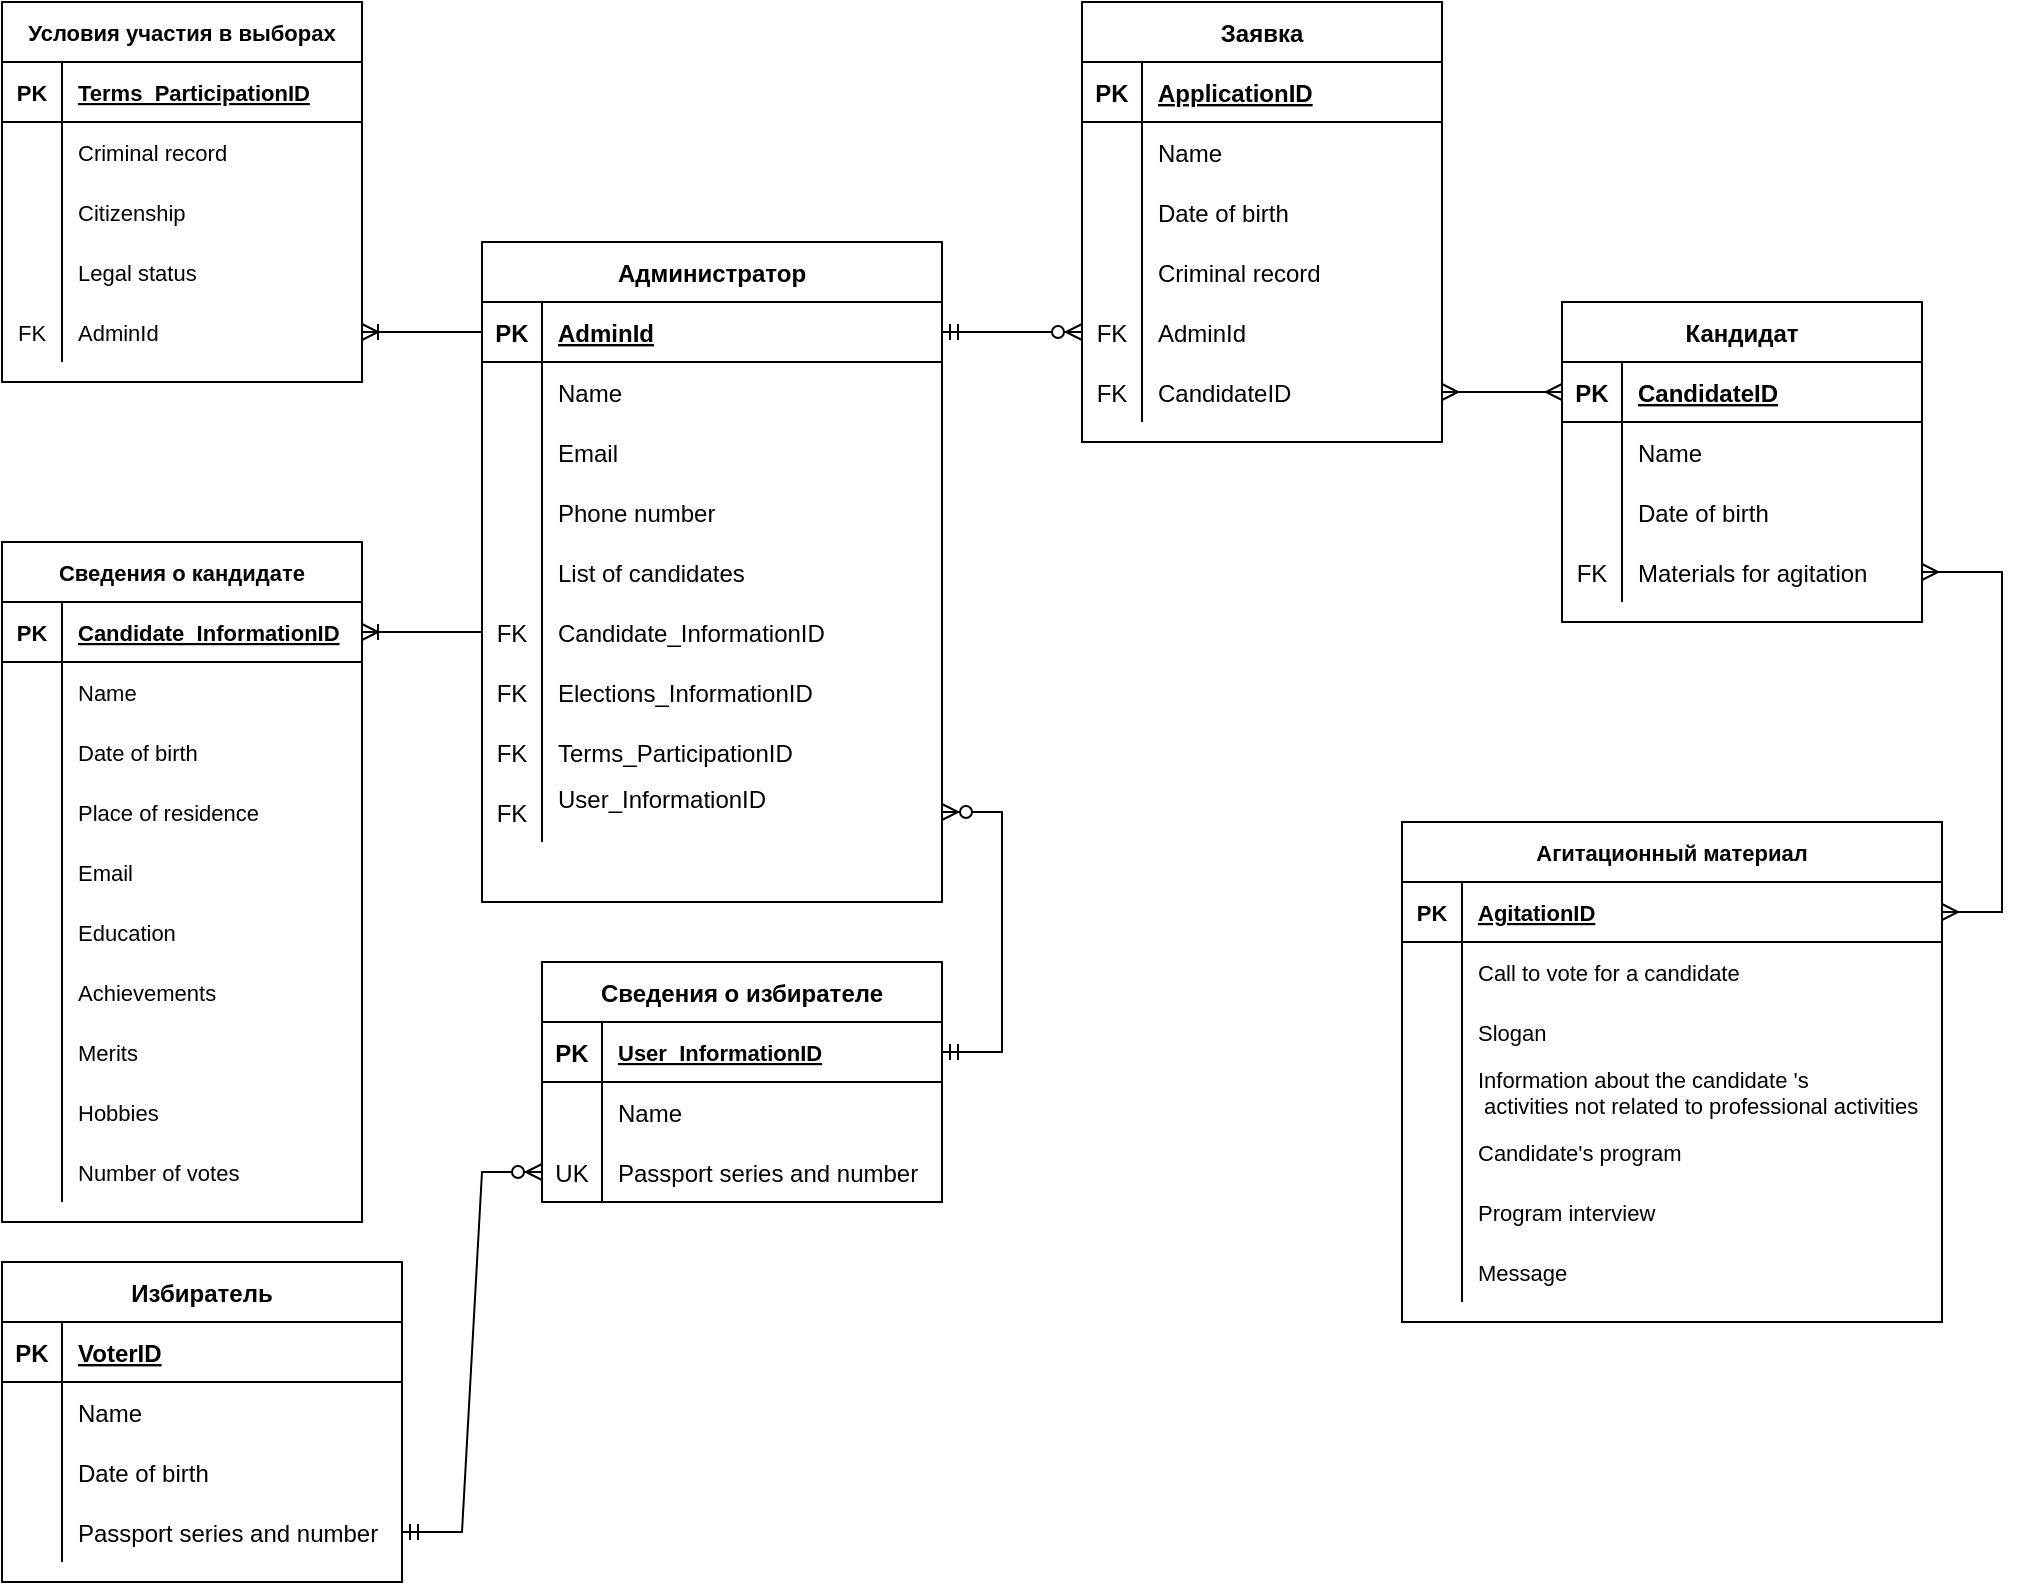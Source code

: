 <mxfile version="15.6.8" type="github">
  <diagram id="QKxLmqeAG67RpzEfXYhz" name="Page-1">
    <mxGraphModel dx="1483" dy="881" grid="1" gridSize="10" guides="1" tooltips="1" connect="1" arrows="1" fold="1" page="1" pageScale="1" pageWidth="827" pageHeight="1169" math="0" shadow="0">
      <root>
        <mxCell id="0" />
        <mxCell id="1" parent="0" />
        <mxCell id="ff4JJlkgA0-0qlCMYCa7-1" value="Сведения о избирателе" style="shape=table;startSize=30;container=1;collapsible=1;childLayout=tableLayout;fixedRows=1;rowLines=0;fontStyle=1;align=center;resizeLast=1;" parent="1" vertex="1">
          <mxGeometry x="490" y="640" width="200" height="120" as="geometry">
            <mxRectangle x="40" y="40" width="190" height="30" as="alternateBounds" />
          </mxGeometry>
        </mxCell>
        <mxCell id="ff4JJlkgA0-0qlCMYCa7-2" value="" style="shape=partialRectangle;collapsible=0;dropTarget=0;pointerEvents=0;fillColor=none;top=0;left=0;bottom=1;right=0;points=[[0,0.5],[1,0.5]];portConstraint=eastwest;" parent="ff4JJlkgA0-0qlCMYCa7-1" vertex="1">
          <mxGeometry y="30" width="200" height="30" as="geometry" />
        </mxCell>
        <mxCell id="ff4JJlkgA0-0qlCMYCa7-3" value="PK" style="shape=partialRectangle;connectable=0;fillColor=none;top=0;left=0;bottom=0;right=0;fontStyle=1;overflow=hidden;" parent="ff4JJlkgA0-0qlCMYCa7-2" vertex="1">
          <mxGeometry width="30" height="30" as="geometry">
            <mxRectangle width="30" height="30" as="alternateBounds" />
          </mxGeometry>
        </mxCell>
        <mxCell id="ff4JJlkgA0-0qlCMYCa7-4" value="User_InformationID" style="shape=partialRectangle;connectable=0;fillColor=none;top=0;left=0;bottom=0;right=0;align=left;spacingLeft=6;fontStyle=5;overflow=hidden;fontSize=11;" parent="ff4JJlkgA0-0qlCMYCa7-2" vertex="1">
          <mxGeometry x="30" width="170" height="30" as="geometry">
            <mxRectangle width="170" height="30" as="alternateBounds" />
          </mxGeometry>
        </mxCell>
        <mxCell id="ff4JJlkgA0-0qlCMYCa7-5" value="" style="shape=partialRectangle;collapsible=0;dropTarget=0;pointerEvents=0;fillColor=none;top=0;left=0;bottom=0;right=0;points=[[0,0.5],[1,0.5]];portConstraint=eastwest;" parent="ff4JJlkgA0-0qlCMYCa7-1" vertex="1">
          <mxGeometry y="60" width="200" height="30" as="geometry" />
        </mxCell>
        <mxCell id="ff4JJlkgA0-0qlCMYCa7-6" value="" style="shape=partialRectangle;connectable=0;fillColor=none;top=0;left=0;bottom=0;right=0;editable=1;overflow=hidden;" parent="ff4JJlkgA0-0qlCMYCa7-5" vertex="1">
          <mxGeometry width="30" height="30" as="geometry">
            <mxRectangle width="30" height="30" as="alternateBounds" />
          </mxGeometry>
        </mxCell>
        <mxCell id="ff4JJlkgA0-0qlCMYCa7-7" value="Name" style="shape=partialRectangle;connectable=0;fillColor=none;top=0;left=0;bottom=0;right=0;align=left;spacingLeft=6;overflow=hidden;" parent="ff4JJlkgA0-0qlCMYCa7-5" vertex="1">
          <mxGeometry x="30" width="170" height="30" as="geometry">
            <mxRectangle width="170" height="30" as="alternateBounds" />
          </mxGeometry>
        </mxCell>
        <mxCell id="ff4JJlkgA0-0qlCMYCa7-8" value="" style="shape=partialRectangle;collapsible=0;dropTarget=0;pointerEvents=0;fillColor=none;top=0;left=0;bottom=0;right=0;points=[[0,0.5],[1,0.5]];portConstraint=eastwest;" parent="ff4JJlkgA0-0qlCMYCa7-1" vertex="1">
          <mxGeometry y="90" width="200" height="30" as="geometry" />
        </mxCell>
        <mxCell id="ff4JJlkgA0-0qlCMYCa7-9" value="UK" style="shape=partialRectangle;connectable=0;fillColor=none;top=0;left=0;bottom=0;right=0;editable=1;overflow=hidden;" parent="ff4JJlkgA0-0qlCMYCa7-8" vertex="1">
          <mxGeometry width="30" height="30" as="geometry">
            <mxRectangle width="30" height="30" as="alternateBounds" />
          </mxGeometry>
        </mxCell>
        <mxCell id="ff4JJlkgA0-0qlCMYCa7-10" value="Passport series and number" style="shape=partialRectangle;connectable=0;fillColor=none;top=0;left=0;bottom=0;right=0;align=left;spacingLeft=6;overflow=hidden;" parent="ff4JJlkgA0-0qlCMYCa7-8" vertex="1">
          <mxGeometry x="30" width="170" height="30" as="geometry">
            <mxRectangle width="170" height="30" as="alternateBounds" />
          </mxGeometry>
        </mxCell>
        <mxCell id="ff4JJlkgA0-0qlCMYCa7-11" value="Сведения о кандидате" style="shape=table;startSize=30;container=1;collapsible=1;childLayout=tableLayout;fixedRows=1;rowLines=0;fontStyle=1;align=center;resizeLast=1;shadow=0;sketch=0;fontSize=11;strokeWidth=1;" parent="1" vertex="1">
          <mxGeometry x="220" y="430" width="180" height="340" as="geometry">
            <mxRectangle x="320" y="230" width="160" height="30" as="alternateBounds" />
          </mxGeometry>
        </mxCell>
        <mxCell id="ff4JJlkgA0-0qlCMYCa7-12" value="" style="shape=partialRectangle;collapsible=0;dropTarget=0;pointerEvents=0;fillColor=none;top=0;left=0;bottom=1;right=0;points=[[0,0.5],[1,0.5]];portConstraint=eastwest;shadow=0;sketch=0;fontSize=11;strokeWidth=1;" parent="ff4JJlkgA0-0qlCMYCa7-11" vertex="1">
          <mxGeometry y="30" width="180" height="30" as="geometry" />
        </mxCell>
        <mxCell id="ff4JJlkgA0-0qlCMYCa7-13" value="PK" style="shape=partialRectangle;connectable=0;fillColor=none;top=0;left=0;bottom=0;right=0;fontStyle=1;overflow=hidden;shadow=0;sketch=0;fontSize=11;strokeWidth=1;" parent="ff4JJlkgA0-0qlCMYCa7-12" vertex="1">
          <mxGeometry width="30" height="30" as="geometry">
            <mxRectangle width="30" height="30" as="alternateBounds" />
          </mxGeometry>
        </mxCell>
        <mxCell id="ff4JJlkgA0-0qlCMYCa7-14" value="Candidate_InformationID" style="shape=partialRectangle;connectable=0;fillColor=none;top=0;left=0;bottom=0;right=0;align=left;spacingLeft=6;fontStyle=5;overflow=hidden;shadow=0;sketch=0;fontSize=11;strokeWidth=1;" parent="ff4JJlkgA0-0qlCMYCa7-12" vertex="1">
          <mxGeometry x="30" width="150" height="30" as="geometry">
            <mxRectangle width="150" height="30" as="alternateBounds" />
          </mxGeometry>
        </mxCell>
        <mxCell id="ff4JJlkgA0-0qlCMYCa7-15" value="" style="shape=partialRectangle;collapsible=0;dropTarget=0;pointerEvents=0;fillColor=none;top=0;left=0;bottom=0;right=0;points=[[0,0.5],[1,0.5]];portConstraint=eastwest;shadow=0;sketch=0;fontSize=11;strokeWidth=1;" parent="ff4JJlkgA0-0qlCMYCa7-11" vertex="1">
          <mxGeometry y="60" width="180" height="30" as="geometry" />
        </mxCell>
        <mxCell id="ff4JJlkgA0-0qlCMYCa7-16" value="" style="shape=partialRectangle;connectable=0;fillColor=none;top=0;left=0;bottom=0;right=0;editable=1;overflow=hidden;shadow=0;sketch=0;fontSize=11;strokeWidth=1;" parent="ff4JJlkgA0-0qlCMYCa7-15" vertex="1">
          <mxGeometry width="30" height="30" as="geometry">
            <mxRectangle width="30" height="30" as="alternateBounds" />
          </mxGeometry>
        </mxCell>
        <mxCell id="ff4JJlkgA0-0qlCMYCa7-17" value="Name" style="shape=partialRectangle;connectable=0;fillColor=none;top=0;left=0;bottom=0;right=0;align=left;spacingLeft=6;overflow=hidden;shadow=0;sketch=0;fontSize=11;strokeWidth=1;" parent="ff4JJlkgA0-0qlCMYCa7-15" vertex="1">
          <mxGeometry x="30" width="150" height="30" as="geometry">
            <mxRectangle width="150" height="30" as="alternateBounds" />
          </mxGeometry>
        </mxCell>
        <mxCell id="ff4JJlkgA0-0qlCMYCa7-18" value="" style="shape=partialRectangle;collapsible=0;dropTarget=0;pointerEvents=0;fillColor=none;top=0;left=0;bottom=0;right=0;points=[[0,0.5],[1,0.5]];portConstraint=eastwest;shadow=0;sketch=0;fontSize=11;strokeWidth=1;" parent="ff4JJlkgA0-0qlCMYCa7-11" vertex="1">
          <mxGeometry y="90" width="180" height="30" as="geometry" />
        </mxCell>
        <mxCell id="ff4JJlkgA0-0qlCMYCa7-19" value="" style="shape=partialRectangle;connectable=0;fillColor=none;top=0;left=0;bottom=0;right=0;editable=1;overflow=hidden;shadow=0;sketch=0;fontSize=11;strokeWidth=1;" parent="ff4JJlkgA0-0qlCMYCa7-18" vertex="1">
          <mxGeometry width="30" height="30" as="geometry">
            <mxRectangle width="30" height="30" as="alternateBounds" />
          </mxGeometry>
        </mxCell>
        <mxCell id="ff4JJlkgA0-0qlCMYCa7-20" value="Date of birth" style="shape=partialRectangle;connectable=0;fillColor=none;top=0;left=0;bottom=0;right=0;align=left;spacingLeft=6;overflow=hidden;shadow=0;sketch=0;fontSize=11;strokeWidth=1;" parent="ff4JJlkgA0-0qlCMYCa7-18" vertex="1">
          <mxGeometry x="30" width="150" height="30" as="geometry">
            <mxRectangle width="150" height="30" as="alternateBounds" />
          </mxGeometry>
        </mxCell>
        <mxCell id="ff4JJlkgA0-0qlCMYCa7-21" value="" style="shape=partialRectangle;collapsible=0;dropTarget=0;pointerEvents=0;fillColor=none;top=0;left=0;bottom=0;right=0;points=[[0,0.5],[1,0.5]];portConstraint=eastwest;shadow=0;sketch=0;fontSize=11;strokeWidth=1;" parent="ff4JJlkgA0-0qlCMYCa7-11" vertex="1">
          <mxGeometry y="120" width="180" height="30" as="geometry" />
        </mxCell>
        <mxCell id="ff4JJlkgA0-0qlCMYCa7-22" value="" style="shape=partialRectangle;connectable=0;fillColor=none;top=0;left=0;bottom=0;right=0;editable=1;overflow=hidden;shadow=0;sketch=0;fontSize=11;strokeWidth=1;" parent="ff4JJlkgA0-0qlCMYCa7-21" vertex="1">
          <mxGeometry width="30" height="30" as="geometry">
            <mxRectangle width="30" height="30" as="alternateBounds" />
          </mxGeometry>
        </mxCell>
        <mxCell id="ff4JJlkgA0-0qlCMYCa7-23" value="Place of residence" style="shape=partialRectangle;connectable=0;fillColor=none;top=0;left=0;bottom=0;right=0;align=left;spacingLeft=6;overflow=hidden;shadow=0;sketch=0;fontSize=11;strokeWidth=1;" parent="ff4JJlkgA0-0qlCMYCa7-21" vertex="1">
          <mxGeometry x="30" width="150" height="30" as="geometry">
            <mxRectangle width="150" height="30" as="alternateBounds" />
          </mxGeometry>
        </mxCell>
        <mxCell id="ff4JJlkgA0-0qlCMYCa7-24" value="" style="shape=partialRectangle;collapsible=0;dropTarget=0;pointerEvents=0;fillColor=none;top=0;left=0;bottom=0;right=0;points=[[0,0.5],[1,0.5]];portConstraint=eastwest;shadow=0;sketch=0;fontSize=11;strokeWidth=1;" parent="ff4JJlkgA0-0qlCMYCa7-11" vertex="1">
          <mxGeometry y="150" width="180" height="30" as="geometry" />
        </mxCell>
        <mxCell id="ff4JJlkgA0-0qlCMYCa7-25" value="" style="shape=partialRectangle;connectable=0;fillColor=none;top=0;left=0;bottom=0;right=0;editable=1;overflow=hidden;shadow=0;sketch=0;fontSize=11;strokeWidth=1;" parent="ff4JJlkgA0-0qlCMYCa7-24" vertex="1">
          <mxGeometry width="30" height="30" as="geometry">
            <mxRectangle width="30" height="30" as="alternateBounds" />
          </mxGeometry>
        </mxCell>
        <mxCell id="ff4JJlkgA0-0qlCMYCa7-26" value="Email" style="shape=partialRectangle;connectable=0;fillColor=none;top=0;left=0;bottom=0;right=0;align=left;spacingLeft=6;overflow=hidden;shadow=0;sketch=0;fontSize=11;strokeWidth=1;" parent="ff4JJlkgA0-0qlCMYCa7-24" vertex="1">
          <mxGeometry x="30" width="150" height="30" as="geometry">
            <mxRectangle width="150" height="30" as="alternateBounds" />
          </mxGeometry>
        </mxCell>
        <mxCell id="ff4JJlkgA0-0qlCMYCa7-27" value="" style="shape=partialRectangle;collapsible=0;dropTarget=0;pointerEvents=0;fillColor=none;top=0;left=0;bottom=0;right=0;points=[[0,0.5],[1,0.5]];portConstraint=eastwest;shadow=0;sketch=0;fontSize=11;strokeWidth=1;" parent="ff4JJlkgA0-0qlCMYCa7-11" vertex="1">
          <mxGeometry y="180" width="180" height="30" as="geometry" />
        </mxCell>
        <mxCell id="ff4JJlkgA0-0qlCMYCa7-28" value="" style="shape=partialRectangle;connectable=0;fillColor=none;top=0;left=0;bottom=0;right=0;editable=1;overflow=hidden;shadow=0;sketch=0;fontSize=11;strokeWidth=1;" parent="ff4JJlkgA0-0qlCMYCa7-27" vertex="1">
          <mxGeometry width="30" height="30" as="geometry">
            <mxRectangle width="30" height="30" as="alternateBounds" />
          </mxGeometry>
        </mxCell>
        <mxCell id="ff4JJlkgA0-0qlCMYCa7-29" value="Education" style="shape=partialRectangle;connectable=0;fillColor=none;top=0;left=0;bottom=0;right=0;align=left;spacingLeft=6;overflow=hidden;shadow=0;sketch=0;fontSize=11;strokeWidth=1;" parent="ff4JJlkgA0-0qlCMYCa7-27" vertex="1">
          <mxGeometry x="30" width="150" height="30" as="geometry">
            <mxRectangle width="150" height="30" as="alternateBounds" />
          </mxGeometry>
        </mxCell>
        <mxCell id="ff4JJlkgA0-0qlCMYCa7-30" value="" style="shape=partialRectangle;collapsible=0;dropTarget=0;pointerEvents=0;fillColor=none;top=0;left=0;bottom=0;right=0;points=[[0,0.5],[1,0.5]];portConstraint=eastwest;shadow=0;sketch=0;fontSize=11;strokeWidth=1;" parent="ff4JJlkgA0-0qlCMYCa7-11" vertex="1">
          <mxGeometry y="210" width="180" height="30" as="geometry" />
        </mxCell>
        <mxCell id="ff4JJlkgA0-0qlCMYCa7-31" value="" style="shape=partialRectangle;connectable=0;fillColor=none;top=0;left=0;bottom=0;right=0;editable=1;overflow=hidden;shadow=0;sketch=0;fontSize=11;strokeWidth=1;" parent="ff4JJlkgA0-0qlCMYCa7-30" vertex="1">
          <mxGeometry width="30" height="30" as="geometry">
            <mxRectangle width="30" height="30" as="alternateBounds" />
          </mxGeometry>
        </mxCell>
        <mxCell id="ff4JJlkgA0-0qlCMYCa7-32" value="Achievements" style="shape=partialRectangle;connectable=0;fillColor=none;top=0;left=0;bottom=0;right=0;align=left;spacingLeft=6;overflow=hidden;shadow=0;sketch=0;fontSize=11;strokeWidth=1;" parent="ff4JJlkgA0-0qlCMYCa7-30" vertex="1">
          <mxGeometry x="30" width="150" height="30" as="geometry">
            <mxRectangle width="150" height="30" as="alternateBounds" />
          </mxGeometry>
        </mxCell>
        <mxCell id="ff4JJlkgA0-0qlCMYCa7-33" value="" style="shape=partialRectangle;collapsible=0;dropTarget=0;pointerEvents=0;fillColor=none;top=0;left=0;bottom=0;right=0;points=[[0,0.5],[1,0.5]];portConstraint=eastwest;shadow=0;sketch=0;fontSize=11;strokeWidth=1;" parent="ff4JJlkgA0-0qlCMYCa7-11" vertex="1">
          <mxGeometry y="240" width="180" height="30" as="geometry" />
        </mxCell>
        <mxCell id="ff4JJlkgA0-0qlCMYCa7-34" value="" style="shape=partialRectangle;connectable=0;fillColor=none;top=0;left=0;bottom=0;right=0;editable=1;overflow=hidden;shadow=0;sketch=0;fontSize=11;strokeWidth=1;" parent="ff4JJlkgA0-0qlCMYCa7-33" vertex="1">
          <mxGeometry width="30" height="30" as="geometry">
            <mxRectangle width="30" height="30" as="alternateBounds" />
          </mxGeometry>
        </mxCell>
        <mxCell id="ff4JJlkgA0-0qlCMYCa7-35" value="Merits" style="shape=partialRectangle;connectable=0;fillColor=none;top=0;left=0;bottom=0;right=0;align=left;spacingLeft=6;overflow=hidden;shadow=0;sketch=0;fontSize=11;strokeWidth=1;" parent="ff4JJlkgA0-0qlCMYCa7-33" vertex="1">
          <mxGeometry x="30" width="150" height="30" as="geometry">
            <mxRectangle width="150" height="30" as="alternateBounds" />
          </mxGeometry>
        </mxCell>
        <mxCell id="ff4JJlkgA0-0qlCMYCa7-36" value="" style="shape=partialRectangle;collapsible=0;dropTarget=0;pointerEvents=0;fillColor=none;top=0;left=0;bottom=0;right=0;points=[[0,0.5],[1,0.5]];portConstraint=eastwest;shadow=0;sketch=0;fontSize=11;strokeWidth=1;" parent="ff4JJlkgA0-0qlCMYCa7-11" vertex="1">
          <mxGeometry y="270" width="180" height="30" as="geometry" />
        </mxCell>
        <mxCell id="ff4JJlkgA0-0qlCMYCa7-37" value="" style="shape=partialRectangle;connectable=0;fillColor=none;top=0;left=0;bottom=0;right=0;editable=1;overflow=hidden;shadow=0;sketch=0;fontSize=11;strokeWidth=1;" parent="ff4JJlkgA0-0qlCMYCa7-36" vertex="1">
          <mxGeometry width="30" height="30" as="geometry">
            <mxRectangle width="30" height="30" as="alternateBounds" />
          </mxGeometry>
        </mxCell>
        <mxCell id="ff4JJlkgA0-0qlCMYCa7-38" value="Hobbies" style="shape=partialRectangle;connectable=0;fillColor=none;top=0;left=0;bottom=0;right=0;align=left;spacingLeft=6;overflow=hidden;shadow=0;sketch=0;fontSize=11;strokeWidth=1;" parent="ff4JJlkgA0-0qlCMYCa7-36" vertex="1">
          <mxGeometry x="30" width="150" height="30" as="geometry">
            <mxRectangle width="150" height="30" as="alternateBounds" />
          </mxGeometry>
        </mxCell>
        <mxCell id="ff4JJlkgA0-0qlCMYCa7-39" value="" style="shape=partialRectangle;collapsible=0;dropTarget=0;pointerEvents=0;fillColor=none;top=0;left=0;bottom=0;right=0;points=[[0,0.5],[1,0.5]];portConstraint=eastwest;shadow=0;sketch=0;fontSize=11;strokeWidth=1;" parent="ff4JJlkgA0-0qlCMYCa7-11" vertex="1">
          <mxGeometry y="300" width="180" height="30" as="geometry" />
        </mxCell>
        <mxCell id="ff4JJlkgA0-0qlCMYCa7-40" value="" style="shape=partialRectangle;connectable=0;fillColor=none;top=0;left=0;bottom=0;right=0;editable=1;overflow=hidden;shadow=0;sketch=0;fontSize=11;strokeWidth=1;" parent="ff4JJlkgA0-0qlCMYCa7-39" vertex="1">
          <mxGeometry width="30" height="30" as="geometry">
            <mxRectangle width="30" height="30" as="alternateBounds" />
          </mxGeometry>
        </mxCell>
        <mxCell id="ff4JJlkgA0-0qlCMYCa7-41" value="Number of votes" style="shape=partialRectangle;connectable=0;fillColor=none;top=0;left=0;bottom=0;right=0;align=left;spacingLeft=6;overflow=hidden;shadow=0;sketch=0;fontSize=11;strokeWidth=1;" parent="ff4JJlkgA0-0qlCMYCa7-39" vertex="1">
          <mxGeometry x="30" width="150" height="30" as="geometry">
            <mxRectangle width="150" height="30" as="alternateBounds" />
          </mxGeometry>
        </mxCell>
        <mxCell id="ff4JJlkgA0-0qlCMYCa7-42" value="Условия участия в выборах" style="shape=table;startSize=30;container=1;collapsible=1;childLayout=tableLayout;fixedRows=1;rowLines=0;fontStyle=1;align=center;resizeLast=1;shadow=0;sketch=0;fontSize=11;strokeWidth=1;" parent="1" vertex="1">
          <mxGeometry x="220" y="160" width="180" height="190" as="geometry">
            <mxRectangle x="360" y="80" width="190" height="30" as="alternateBounds" />
          </mxGeometry>
        </mxCell>
        <mxCell id="ff4JJlkgA0-0qlCMYCa7-43" value="" style="shape=partialRectangle;collapsible=0;dropTarget=0;pointerEvents=0;fillColor=none;top=0;left=0;bottom=1;right=0;points=[[0,0.5],[1,0.5]];portConstraint=eastwest;shadow=0;sketch=0;fontSize=11;strokeWidth=1;" parent="ff4JJlkgA0-0qlCMYCa7-42" vertex="1">
          <mxGeometry y="30" width="180" height="30" as="geometry" />
        </mxCell>
        <mxCell id="ff4JJlkgA0-0qlCMYCa7-44" value="PK" style="shape=partialRectangle;connectable=0;fillColor=none;top=0;left=0;bottom=0;right=0;fontStyle=1;overflow=hidden;shadow=0;sketch=0;fontSize=11;strokeWidth=1;" parent="ff4JJlkgA0-0qlCMYCa7-43" vertex="1">
          <mxGeometry width="30" height="30" as="geometry">
            <mxRectangle width="30" height="30" as="alternateBounds" />
          </mxGeometry>
        </mxCell>
        <mxCell id="ff4JJlkgA0-0qlCMYCa7-45" value="Terms_ParticipationID" style="shape=partialRectangle;connectable=0;fillColor=none;top=0;left=0;bottom=0;right=0;align=left;spacingLeft=6;fontStyle=5;overflow=hidden;shadow=0;sketch=0;fontSize=11;strokeWidth=1;" parent="ff4JJlkgA0-0qlCMYCa7-43" vertex="1">
          <mxGeometry x="30" width="150" height="30" as="geometry">
            <mxRectangle width="150" height="30" as="alternateBounds" />
          </mxGeometry>
        </mxCell>
        <mxCell id="ff4JJlkgA0-0qlCMYCa7-46" value="" style="shape=partialRectangle;collapsible=0;dropTarget=0;pointerEvents=0;fillColor=none;top=0;left=0;bottom=0;right=0;points=[[0,0.5],[1,0.5]];portConstraint=eastwest;shadow=0;sketch=0;fontSize=11;strokeWidth=1;" parent="ff4JJlkgA0-0qlCMYCa7-42" vertex="1">
          <mxGeometry y="60" width="180" height="30" as="geometry" />
        </mxCell>
        <mxCell id="ff4JJlkgA0-0qlCMYCa7-47" value="" style="shape=partialRectangle;connectable=0;fillColor=none;top=0;left=0;bottom=0;right=0;editable=1;overflow=hidden;shadow=0;sketch=0;fontSize=11;strokeWidth=1;" parent="ff4JJlkgA0-0qlCMYCa7-46" vertex="1">
          <mxGeometry width="30" height="30" as="geometry">
            <mxRectangle width="30" height="30" as="alternateBounds" />
          </mxGeometry>
        </mxCell>
        <mxCell id="ff4JJlkgA0-0qlCMYCa7-48" value="Criminal record" style="shape=partialRectangle;connectable=0;fillColor=none;top=0;left=0;bottom=0;right=0;align=left;spacingLeft=6;overflow=hidden;shadow=0;sketch=0;fontSize=11;strokeWidth=1;" parent="ff4JJlkgA0-0qlCMYCa7-46" vertex="1">
          <mxGeometry x="30" width="150" height="30" as="geometry">
            <mxRectangle width="150" height="30" as="alternateBounds" />
          </mxGeometry>
        </mxCell>
        <mxCell id="ff4JJlkgA0-0qlCMYCa7-49" value="" style="shape=partialRectangle;collapsible=0;dropTarget=0;pointerEvents=0;fillColor=none;top=0;left=0;bottom=0;right=0;points=[[0,0.5],[1,0.5]];portConstraint=eastwest;shadow=0;sketch=0;fontSize=11;strokeWidth=1;" parent="ff4JJlkgA0-0qlCMYCa7-42" vertex="1">
          <mxGeometry y="90" width="180" height="30" as="geometry" />
        </mxCell>
        <mxCell id="ff4JJlkgA0-0qlCMYCa7-50" value="" style="shape=partialRectangle;connectable=0;fillColor=none;top=0;left=0;bottom=0;right=0;editable=1;overflow=hidden;shadow=0;sketch=0;fontSize=11;strokeWidth=1;" parent="ff4JJlkgA0-0qlCMYCa7-49" vertex="1">
          <mxGeometry width="30" height="30" as="geometry">
            <mxRectangle width="30" height="30" as="alternateBounds" />
          </mxGeometry>
        </mxCell>
        <mxCell id="ff4JJlkgA0-0qlCMYCa7-51" value="Citizenship" style="shape=partialRectangle;connectable=0;fillColor=none;top=0;left=0;bottom=0;right=0;align=left;spacingLeft=6;overflow=hidden;shadow=0;sketch=0;fontSize=11;strokeWidth=1;" parent="ff4JJlkgA0-0qlCMYCa7-49" vertex="1">
          <mxGeometry x="30" width="150" height="30" as="geometry">
            <mxRectangle width="150" height="30" as="alternateBounds" />
          </mxGeometry>
        </mxCell>
        <mxCell id="ff4JJlkgA0-0qlCMYCa7-52" value="" style="shape=partialRectangle;collapsible=0;dropTarget=0;pointerEvents=0;fillColor=none;top=0;left=0;bottom=0;right=0;points=[[0,0.5],[1,0.5]];portConstraint=eastwest;shadow=0;sketch=0;fontSize=11;strokeWidth=1;" parent="ff4JJlkgA0-0qlCMYCa7-42" vertex="1">
          <mxGeometry y="120" width="180" height="30" as="geometry" />
        </mxCell>
        <mxCell id="ff4JJlkgA0-0qlCMYCa7-53" value="" style="shape=partialRectangle;connectable=0;fillColor=none;top=0;left=0;bottom=0;right=0;editable=1;overflow=hidden;shadow=0;sketch=0;fontSize=11;strokeWidth=1;" parent="ff4JJlkgA0-0qlCMYCa7-52" vertex="1">
          <mxGeometry width="30" height="30" as="geometry">
            <mxRectangle width="30" height="30" as="alternateBounds" />
          </mxGeometry>
        </mxCell>
        <mxCell id="ff4JJlkgA0-0qlCMYCa7-54" value="Legal status" style="shape=partialRectangle;connectable=0;fillColor=none;top=0;left=0;bottom=0;right=0;align=left;spacingLeft=6;overflow=hidden;shadow=0;sketch=0;fontSize=11;strokeWidth=1;" parent="ff4JJlkgA0-0qlCMYCa7-52" vertex="1">
          <mxGeometry x="30" width="150" height="30" as="geometry">
            <mxRectangle width="150" height="30" as="alternateBounds" />
          </mxGeometry>
        </mxCell>
        <mxCell id="q5peEvXd3cXD_htm8zkx-1" value="" style="shape=partialRectangle;collapsible=0;dropTarget=0;pointerEvents=0;fillColor=none;top=0;left=0;bottom=0;right=0;points=[[0,0.5],[1,0.5]];portConstraint=eastwest;shadow=0;sketch=0;fontSize=11;strokeWidth=1;" parent="ff4JJlkgA0-0qlCMYCa7-42" vertex="1">
          <mxGeometry y="150" width="180" height="30" as="geometry" />
        </mxCell>
        <mxCell id="q5peEvXd3cXD_htm8zkx-2" value="FK" style="shape=partialRectangle;connectable=0;fillColor=none;top=0;left=0;bottom=0;right=0;editable=1;overflow=hidden;shadow=0;sketch=0;fontSize=11;strokeWidth=1;" parent="q5peEvXd3cXD_htm8zkx-1" vertex="1">
          <mxGeometry width="30" height="30" as="geometry">
            <mxRectangle width="30" height="30" as="alternateBounds" />
          </mxGeometry>
        </mxCell>
        <mxCell id="q5peEvXd3cXD_htm8zkx-3" value="AdminId" style="shape=partialRectangle;connectable=0;fillColor=none;top=0;left=0;bottom=0;right=0;align=left;spacingLeft=6;overflow=hidden;shadow=0;sketch=0;fontSize=11;strokeWidth=1;" parent="q5peEvXd3cXD_htm8zkx-1" vertex="1">
          <mxGeometry x="30" width="150" height="30" as="geometry">
            <mxRectangle width="150" height="30" as="alternateBounds" />
          </mxGeometry>
        </mxCell>
        <mxCell id="ff4JJlkgA0-0qlCMYCa7-68" value="Агитационный материал" style="shape=table;startSize=30;container=1;collapsible=1;childLayout=tableLayout;fixedRows=1;rowLines=0;fontStyle=1;align=center;resizeLast=1;shadow=0;sketch=0;fontSize=11;strokeWidth=1;" parent="1" vertex="1">
          <mxGeometry x="920" y="570" width="270" height="250" as="geometry">
            <mxRectangle x="20" y="490" width="170" height="30" as="alternateBounds" />
          </mxGeometry>
        </mxCell>
        <mxCell id="ff4JJlkgA0-0qlCMYCa7-69" value="" style="shape=partialRectangle;collapsible=0;dropTarget=0;pointerEvents=0;fillColor=none;top=0;left=0;bottom=1;right=0;points=[[0,0.5],[1,0.5]];portConstraint=eastwest;shadow=0;sketch=0;fontSize=11;strokeWidth=1;" parent="ff4JJlkgA0-0qlCMYCa7-68" vertex="1">
          <mxGeometry y="30" width="270" height="30" as="geometry" />
        </mxCell>
        <mxCell id="ff4JJlkgA0-0qlCMYCa7-70" value="PK" style="shape=partialRectangle;connectable=0;fillColor=none;top=0;left=0;bottom=0;right=0;fontStyle=1;overflow=hidden;shadow=0;sketch=0;fontSize=11;strokeWidth=1;" parent="ff4JJlkgA0-0qlCMYCa7-69" vertex="1">
          <mxGeometry width="30" height="30" as="geometry">
            <mxRectangle width="30" height="30" as="alternateBounds" />
          </mxGeometry>
        </mxCell>
        <mxCell id="ff4JJlkgA0-0qlCMYCa7-71" value="AgitationID" style="shape=partialRectangle;connectable=0;fillColor=none;top=0;left=0;bottom=0;right=0;align=left;spacingLeft=6;fontStyle=5;overflow=hidden;shadow=0;sketch=0;fontSize=11;strokeWidth=1;" parent="ff4JJlkgA0-0qlCMYCa7-69" vertex="1">
          <mxGeometry x="30" width="240" height="30" as="geometry">
            <mxRectangle width="240" height="30" as="alternateBounds" />
          </mxGeometry>
        </mxCell>
        <mxCell id="ff4JJlkgA0-0qlCMYCa7-72" value="" style="shape=partialRectangle;collapsible=0;dropTarget=0;pointerEvents=0;fillColor=none;top=0;left=0;bottom=0;right=0;points=[[0,0.5],[1,0.5]];portConstraint=eastwest;shadow=0;sketch=0;fontSize=11;strokeWidth=1;" parent="ff4JJlkgA0-0qlCMYCa7-68" vertex="1">
          <mxGeometry y="60" width="270" height="30" as="geometry" />
        </mxCell>
        <mxCell id="ff4JJlkgA0-0qlCMYCa7-73" value="" style="shape=partialRectangle;connectable=0;fillColor=none;top=0;left=0;bottom=0;right=0;editable=1;overflow=hidden;shadow=0;sketch=0;fontSize=11;strokeWidth=1;" parent="ff4JJlkgA0-0qlCMYCa7-72" vertex="1">
          <mxGeometry width="30" height="30" as="geometry">
            <mxRectangle width="30" height="30" as="alternateBounds" />
          </mxGeometry>
        </mxCell>
        <mxCell id="ff4JJlkgA0-0qlCMYCa7-74" value="Call to vote for a candidate" style="shape=partialRectangle;connectable=0;fillColor=none;top=0;left=0;bottom=0;right=0;align=left;spacingLeft=6;overflow=hidden;shadow=0;sketch=0;fontSize=11;strokeWidth=1;" parent="ff4JJlkgA0-0qlCMYCa7-72" vertex="1">
          <mxGeometry x="30" width="240" height="30" as="geometry">
            <mxRectangle width="240" height="30" as="alternateBounds" />
          </mxGeometry>
        </mxCell>
        <mxCell id="ff4JJlkgA0-0qlCMYCa7-75" value="" style="shape=partialRectangle;collapsible=0;dropTarget=0;pointerEvents=0;fillColor=none;top=0;left=0;bottom=0;right=0;points=[[0,0.5],[1,0.5]];portConstraint=eastwest;shadow=0;sketch=0;fontSize=11;strokeWidth=1;" parent="ff4JJlkgA0-0qlCMYCa7-68" vertex="1">
          <mxGeometry y="90" width="270" height="30" as="geometry" />
        </mxCell>
        <mxCell id="ff4JJlkgA0-0qlCMYCa7-76" value="" style="shape=partialRectangle;connectable=0;fillColor=none;top=0;left=0;bottom=0;right=0;editable=1;overflow=hidden;shadow=0;sketch=0;fontSize=11;strokeWidth=1;" parent="ff4JJlkgA0-0qlCMYCa7-75" vertex="1">
          <mxGeometry width="30" height="30" as="geometry">
            <mxRectangle width="30" height="30" as="alternateBounds" />
          </mxGeometry>
        </mxCell>
        <mxCell id="ff4JJlkgA0-0qlCMYCa7-77" value="Slogan" style="shape=partialRectangle;connectable=0;fillColor=none;top=0;left=0;bottom=0;right=0;align=left;spacingLeft=6;overflow=hidden;shadow=0;sketch=0;fontSize=11;strokeWidth=1;" parent="ff4JJlkgA0-0qlCMYCa7-75" vertex="1">
          <mxGeometry x="30" width="240" height="30" as="geometry">
            <mxRectangle width="240" height="30" as="alternateBounds" />
          </mxGeometry>
        </mxCell>
        <mxCell id="ff4JJlkgA0-0qlCMYCa7-78" value="" style="shape=partialRectangle;collapsible=0;dropTarget=0;pointerEvents=0;fillColor=none;top=0;left=0;bottom=0;right=0;points=[[0,0.5],[1,0.5]];portConstraint=eastwest;shadow=0;sketch=0;fontSize=11;strokeWidth=1;" parent="ff4JJlkgA0-0qlCMYCa7-68" vertex="1">
          <mxGeometry y="120" width="270" height="30" as="geometry" />
        </mxCell>
        <mxCell id="ff4JJlkgA0-0qlCMYCa7-79" value="" style="shape=partialRectangle;connectable=0;fillColor=none;top=0;left=0;bottom=0;right=0;editable=1;overflow=hidden;shadow=0;sketch=0;fontSize=11;strokeWidth=1;" parent="ff4JJlkgA0-0qlCMYCa7-78" vertex="1">
          <mxGeometry width="30" height="30" as="geometry">
            <mxRectangle width="30" height="30" as="alternateBounds" />
          </mxGeometry>
        </mxCell>
        <mxCell id="ff4JJlkgA0-0qlCMYCa7-80" value="Information about the candidate &#39;s&#xa; activities not related to professional activities" style="shape=partialRectangle;connectable=0;fillColor=none;top=0;left=0;bottom=0;right=0;align=left;spacingLeft=6;overflow=hidden;shadow=0;sketch=0;fontSize=11;strokeWidth=1;" parent="ff4JJlkgA0-0qlCMYCa7-78" vertex="1">
          <mxGeometry x="30" width="240" height="30" as="geometry">
            <mxRectangle width="240" height="30" as="alternateBounds" />
          </mxGeometry>
        </mxCell>
        <mxCell id="ff4JJlkgA0-0qlCMYCa7-81" value="" style="shape=partialRectangle;collapsible=0;dropTarget=0;pointerEvents=0;fillColor=none;top=0;left=0;bottom=0;right=0;points=[[0,0.5],[1,0.5]];portConstraint=eastwest;shadow=0;sketch=0;fontSize=11;strokeWidth=1;" parent="ff4JJlkgA0-0qlCMYCa7-68" vertex="1">
          <mxGeometry y="150" width="270" height="30" as="geometry" />
        </mxCell>
        <mxCell id="ff4JJlkgA0-0qlCMYCa7-82" value="" style="shape=partialRectangle;connectable=0;fillColor=none;top=0;left=0;bottom=0;right=0;editable=1;overflow=hidden;shadow=0;sketch=0;fontSize=11;strokeWidth=1;" parent="ff4JJlkgA0-0qlCMYCa7-81" vertex="1">
          <mxGeometry width="30" height="30" as="geometry">
            <mxRectangle width="30" height="30" as="alternateBounds" />
          </mxGeometry>
        </mxCell>
        <mxCell id="ff4JJlkgA0-0qlCMYCa7-83" value="Candidate&#39;s program" style="shape=partialRectangle;connectable=0;fillColor=none;top=0;left=0;bottom=0;right=0;align=left;spacingLeft=6;overflow=hidden;shadow=0;sketch=0;fontSize=11;strokeWidth=1;" parent="ff4JJlkgA0-0qlCMYCa7-81" vertex="1">
          <mxGeometry x="30" width="240" height="30" as="geometry">
            <mxRectangle width="240" height="30" as="alternateBounds" />
          </mxGeometry>
        </mxCell>
        <mxCell id="ff4JJlkgA0-0qlCMYCa7-84" value="" style="shape=partialRectangle;collapsible=0;dropTarget=0;pointerEvents=0;fillColor=none;top=0;left=0;bottom=0;right=0;points=[[0,0.5],[1,0.5]];portConstraint=eastwest;shadow=0;sketch=0;fontSize=11;strokeWidth=1;" parent="ff4JJlkgA0-0qlCMYCa7-68" vertex="1">
          <mxGeometry y="180" width="270" height="30" as="geometry" />
        </mxCell>
        <mxCell id="ff4JJlkgA0-0qlCMYCa7-85" value="" style="shape=partialRectangle;connectable=0;fillColor=none;top=0;left=0;bottom=0;right=0;editable=1;overflow=hidden;shadow=0;sketch=0;fontSize=11;strokeWidth=1;" parent="ff4JJlkgA0-0qlCMYCa7-84" vertex="1">
          <mxGeometry width="30" height="30" as="geometry">
            <mxRectangle width="30" height="30" as="alternateBounds" />
          </mxGeometry>
        </mxCell>
        <mxCell id="ff4JJlkgA0-0qlCMYCa7-86" value="Program interview" style="shape=partialRectangle;connectable=0;fillColor=none;top=0;left=0;bottom=0;right=0;align=left;spacingLeft=6;overflow=hidden;shadow=0;sketch=0;fontSize=11;strokeWidth=1;" parent="ff4JJlkgA0-0qlCMYCa7-84" vertex="1">
          <mxGeometry x="30" width="240" height="30" as="geometry">
            <mxRectangle width="240" height="30" as="alternateBounds" />
          </mxGeometry>
        </mxCell>
        <mxCell id="ff4JJlkgA0-0qlCMYCa7-87" value="" style="shape=partialRectangle;collapsible=0;dropTarget=0;pointerEvents=0;fillColor=none;top=0;left=0;bottom=0;right=0;points=[[0,0.5],[1,0.5]];portConstraint=eastwest;shadow=0;sketch=0;fontSize=11;strokeWidth=1;" parent="ff4JJlkgA0-0qlCMYCa7-68" vertex="1">
          <mxGeometry y="210" width="270" height="30" as="geometry" />
        </mxCell>
        <mxCell id="ff4JJlkgA0-0qlCMYCa7-88" value="" style="shape=partialRectangle;connectable=0;fillColor=none;top=0;left=0;bottom=0;right=0;editable=1;overflow=hidden;shadow=0;sketch=0;fontSize=11;strokeWidth=1;" parent="ff4JJlkgA0-0qlCMYCa7-87" vertex="1">
          <mxGeometry width="30" height="30" as="geometry">
            <mxRectangle width="30" height="30" as="alternateBounds" />
          </mxGeometry>
        </mxCell>
        <mxCell id="ff4JJlkgA0-0qlCMYCa7-89" value="Message" style="shape=partialRectangle;connectable=0;fillColor=none;top=0;left=0;bottom=0;right=0;align=left;spacingLeft=6;overflow=hidden;shadow=0;sketch=0;fontSize=11;strokeWidth=1;" parent="ff4JJlkgA0-0qlCMYCa7-87" vertex="1">
          <mxGeometry x="30" width="240" height="30" as="geometry">
            <mxRectangle width="240" height="30" as="alternateBounds" />
          </mxGeometry>
        </mxCell>
        <mxCell id="ff4JJlkgA0-0qlCMYCa7-90" value="Кандидат" style="shape=table;startSize=30;container=1;collapsible=1;childLayout=tableLayout;fixedRows=1;rowLines=0;fontStyle=1;align=center;resizeLast=1;" parent="1" vertex="1">
          <mxGeometry x="1000" y="310" width="180" height="160" as="geometry">
            <mxRectangle x="40" y="280" width="90" height="30" as="alternateBounds" />
          </mxGeometry>
        </mxCell>
        <mxCell id="ff4JJlkgA0-0qlCMYCa7-91" value="" style="shape=partialRectangle;collapsible=0;dropTarget=0;pointerEvents=0;fillColor=none;top=0;left=0;bottom=1;right=0;points=[[0,0.5],[1,0.5]];portConstraint=eastwest;" parent="ff4JJlkgA0-0qlCMYCa7-90" vertex="1">
          <mxGeometry y="30" width="180" height="30" as="geometry" />
        </mxCell>
        <mxCell id="ff4JJlkgA0-0qlCMYCa7-92" value="PK" style="shape=partialRectangle;connectable=0;fillColor=none;top=0;left=0;bottom=0;right=0;fontStyle=1;overflow=hidden;" parent="ff4JJlkgA0-0qlCMYCa7-91" vertex="1">
          <mxGeometry width="30" height="30" as="geometry">
            <mxRectangle width="30" height="30" as="alternateBounds" />
          </mxGeometry>
        </mxCell>
        <mxCell id="ff4JJlkgA0-0qlCMYCa7-93" value="CandidateID" style="shape=partialRectangle;connectable=0;fillColor=none;top=0;left=0;bottom=0;right=0;align=left;spacingLeft=6;fontStyle=5;overflow=hidden;" parent="ff4JJlkgA0-0qlCMYCa7-91" vertex="1">
          <mxGeometry x="30" width="150" height="30" as="geometry">
            <mxRectangle width="150" height="30" as="alternateBounds" />
          </mxGeometry>
        </mxCell>
        <mxCell id="ff4JJlkgA0-0qlCMYCa7-94" value="" style="shape=partialRectangle;collapsible=0;dropTarget=0;pointerEvents=0;fillColor=none;top=0;left=0;bottom=0;right=0;points=[[0,0.5],[1,0.5]];portConstraint=eastwest;" parent="ff4JJlkgA0-0qlCMYCa7-90" vertex="1">
          <mxGeometry y="60" width="180" height="30" as="geometry" />
        </mxCell>
        <mxCell id="ff4JJlkgA0-0qlCMYCa7-95" value="" style="shape=partialRectangle;connectable=0;fillColor=none;top=0;left=0;bottom=0;right=0;editable=1;overflow=hidden;" parent="ff4JJlkgA0-0qlCMYCa7-94" vertex="1">
          <mxGeometry width="30" height="30" as="geometry">
            <mxRectangle width="30" height="30" as="alternateBounds" />
          </mxGeometry>
        </mxCell>
        <mxCell id="ff4JJlkgA0-0qlCMYCa7-96" value="Name" style="shape=partialRectangle;connectable=0;fillColor=none;top=0;left=0;bottom=0;right=0;align=left;spacingLeft=6;overflow=hidden;" parent="ff4JJlkgA0-0qlCMYCa7-94" vertex="1">
          <mxGeometry x="30" width="150" height="30" as="geometry">
            <mxRectangle width="150" height="30" as="alternateBounds" />
          </mxGeometry>
        </mxCell>
        <mxCell id="ff4JJlkgA0-0qlCMYCa7-97" value="" style="shape=partialRectangle;collapsible=0;dropTarget=0;pointerEvents=0;fillColor=none;top=0;left=0;bottom=0;right=0;points=[[0,0.5],[1,0.5]];portConstraint=eastwest;" parent="ff4JJlkgA0-0qlCMYCa7-90" vertex="1">
          <mxGeometry y="90" width="180" height="30" as="geometry" />
        </mxCell>
        <mxCell id="ff4JJlkgA0-0qlCMYCa7-98" value="" style="shape=partialRectangle;connectable=0;fillColor=none;top=0;left=0;bottom=0;right=0;editable=1;overflow=hidden;" parent="ff4JJlkgA0-0qlCMYCa7-97" vertex="1">
          <mxGeometry width="30" height="30" as="geometry">
            <mxRectangle width="30" height="30" as="alternateBounds" />
          </mxGeometry>
        </mxCell>
        <mxCell id="ff4JJlkgA0-0qlCMYCa7-99" value="Date of birth" style="shape=partialRectangle;connectable=0;fillColor=none;top=0;left=0;bottom=0;right=0;align=left;spacingLeft=6;overflow=hidden;" parent="ff4JJlkgA0-0qlCMYCa7-97" vertex="1">
          <mxGeometry x="30" width="150" height="30" as="geometry">
            <mxRectangle width="150" height="30" as="alternateBounds" />
          </mxGeometry>
        </mxCell>
        <mxCell id="ff4JJlkgA0-0qlCMYCa7-100" value="" style="shape=partialRectangle;collapsible=0;dropTarget=0;pointerEvents=0;fillColor=none;top=0;left=0;bottom=0;right=0;points=[[0,0.5],[1,0.5]];portConstraint=eastwest;" parent="ff4JJlkgA0-0qlCMYCa7-90" vertex="1">
          <mxGeometry y="120" width="180" height="30" as="geometry" />
        </mxCell>
        <mxCell id="ff4JJlkgA0-0qlCMYCa7-101" value="FK" style="shape=partialRectangle;connectable=0;fillColor=none;top=0;left=0;bottom=0;right=0;editable=1;overflow=hidden;" parent="ff4JJlkgA0-0qlCMYCa7-100" vertex="1">
          <mxGeometry width="30" height="30" as="geometry">
            <mxRectangle width="30" height="30" as="alternateBounds" />
          </mxGeometry>
        </mxCell>
        <mxCell id="ff4JJlkgA0-0qlCMYCa7-102" value="Materials for agitation" style="shape=partialRectangle;connectable=0;fillColor=none;top=0;left=0;bottom=0;right=0;align=left;spacingLeft=6;overflow=hidden;" parent="ff4JJlkgA0-0qlCMYCa7-100" vertex="1">
          <mxGeometry x="30" width="150" height="30" as="geometry">
            <mxRectangle width="150" height="30" as="alternateBounds" />
          </mxGeometry>
        </mxCell>
        <mxCell id="ff4JJlkgA0-0qlCMYCa7-103" value="Избиратель" style="shape=table;startSize=30;container=1;collapsible=1;childLayout=tableLayout;fixedRows=1;rowLines=0;fontStyle=1;align=center;resizeLast=1;" parent="1" vertex="1">
          <mxGeometry x="220" y="790" width="200" height="160" as="geometry">
            <mxRectangle x="-280" y="280" width="100" height="30" as="alternateBounds" />
          </mxGeometry>
        </mxCell>
        <mxCell id="ff4JJlkgA0-0qlCMYCa7-104" value="" style="shape=partialRectangle;collapsible=0;dropTarget=0;pointerEvents=0;fillColor=none;top=0;left=0;bottom=1;right=0;points=[[0,0.5],[1,0.5]];portConstraint=eastwest;" parent="ff4JJlkgA0-0qlCMYCa7-103" vertex="1">
          <mxGeometry y="30" width="200" height="30" as="geometry" />
        </mxCell>
        <mxCell id="ff4JJlkgA0-0qlCMYCa7-105" value="PK" style="shape=partialRectangle;connectable=0;fillColor=none;top=0;left=0;bottom=0;right=0;fontStyle=1;overflow=hidden;" parent="ff4JJlkgA0-0qlCMYCa7-104" vertex="1">
          <mxGeometry width="30" height="30" as="geometry">
            <mxRectangle width="30" height="30" as="alternateBounds" />
          </mxGeometry>
        </mxCell>
        <mxCell id="ff4JJlkgA0-0qlCMYCa7-106" value="VoterID" style="shape=partialRectangle;connectable=0;fillColor=none;top=0;left=0;bottom=0;right=0;align=left;spacingLeft=6;fontStyle=5;overflow=hidden;" parent="ff4JJlkgA0-0qlCMYCa7-104" vertex="1">
          <mxGeometry x="30" width="170" height="30" as="geometry">
            <mxRectangle width="170" height="30" as="alternateBounds" />
          </mxGeometry>
        </mxCell>
        <mxCell id="ff4JJlkgA0-0qlCMYCa7-107" value="" style="shape=partialRectangle;collapsible=0;dropTarget=0;pointerEvents=0;fillColor=none;top=0;left=0;bottom=0;right=0;points=[[0,0.5],[1,0.5]];portConstraint=eastwest;" parent="ff4JJlkgA0-0qlCMYCa7-103" vertex="1">
          <mxGeometry y="60" width="200" height="30" as="geometry" />
        </mxCell>
        <mxCell id="ff4JJlkgA0-0qlCMYCa7-108" value="" style="shape=partialRectangle;connectable=0;fillColor=none;top=0;left=0;bottom=0;right=0;editable=1;overflow=hidden;" parent="ff4JJlkgA0-0qlCMYCa7-107" vertex="1">
          <mxGeometry width="30" height="30" as="geometry">
            <mxRectangle width="30" height="30" as="alternateBounds" />
          </mxGeometry>
        </mxCell>
        <mxCell id="ff4JJlkgA0-0qlCMYCa7-109" value="Name" style="shape=partialRectangle;connectable=0;fillColor=none;top=0;left=0;bottom=0;right=0;align=left;spacingLeft=6;overflow=hidden;" parent="ff4JJlkgA0-0qlCMYCa7-107" vertex="1">
          <mxGeometry x="30" width="170" height="30" as="geometry">
            <mxRectangle width="170" height="30" as="alternateBounds" />
          </mxGeometry>
        </mxCell>
        <mxCell id="ff4JJlkgA0-0qlCMYCa7-110" value="" style="shape=partialRectangle;collapsible=0;dropTarget=0;pointerEvents=0;fillColor=none;top=0;left=0;bottom=0;right=0;points=[[0,0.5],[1,0.5]];portConstraint=eastwest;" parent="ff4JJlkgA0-0qlCMYCa7-103" vertex="1">
          <mxGeometry y="90" width="200" height="30" as="geometry" />
        </mxCell>
        <mxCell id="ff4JJlkgA0-0qlCMYCa7-111" value="" style="shape=partialRectangle;connectable=0;fillColor=none;top=0;left=0;bottom=0;right=0;editable=1;overflow=hidden;" parent="ff4JJlkgA0-0qlCMYCa7-110" vertex="1">
          <mxGeometry width="30" height="30" as="geometry">
            <mxRectangle width="30" height="30" as="alternateBounds" />
          </mxGeometry>
        </mxCell>
        <mxCell id="ff4JJlkgA0-0qlCMYCa7-112" value="Date of birth" style="shape=partialRectangle;connectable=0;fillColor=none;top=0;left=0;bottom=0;right=0;align=left;spacingLeft=6;overflow=hidden;" parent="ff4JJlkgA0-0qlCMYCa7-110" vertex="1">
          <mxGeometry x="30" width="170" height="30" as="geometry">
            <mxRectangle width="170" height="30" as="alternateBounds" />
          </mxGeometry>
        </mxCell>
        <mxCell id="ff4JJlkgA0-0qlCMYCa7-113" value="" style="shape=partialRectangle;collapsible=0;dropTarget=0;pointerEvents=0;fillColor=none;top=0;left=0;bottom=0;right=0;points=[[0,0.5],[1,0.5]];portConstraint=eastwest;" parent="ff4JJlkgA0-0qlCMYCa7-103" vertex="1">
          <mxGeometry y="120" width="200" height="30" as="geometry" />
        </mxCell>
        <mxCell id="ff4JJlkgA0-0qlCMYCa7-114" value="" style="shape=partialRectangle;connectable=0;fillColor=none;top=0;left=0;bottom=0;right=0;editable=1;overflow=hidden;" parent="ff4JJlkgA0-0qlCMYCa7-113" vertex="1">
          <mxGeometry width="30" height="30" as="geometry">
            <mxRectangle width="30" height="30" as="alternateBounds" />
          </mxGeometry>
        </mxCell>
        <mxCell id="ff4JJlkgA0-0qlCMYCa7-115" value="Passport series and number" style="shape=partialRectangle;connectable=0;fillColor=none;top=0;left=0;bottom=0;right=0;align=left;spacingLeft=6;overflow=hidden;" parent="ff4JJlkgA0-0qlCMYCa7-113" vertex="1">
          <mxGeometry x="30" width="170" height="30" as="geometry">
            <mxRectangle width="170" height="30" as="alternateBounds" />
          </mxGeometry>
        </mxCell>
        <mxCell id="ff4JJlkgA0-0qlCMYCa7-116" value="Администратор" style="shape=table;startSize=30;container=1;collapsible=1;childLayout=tableLayout;fixedRows=1;rowLines=0;fontStyle=1;align=center;resizeLast=1;" parent="1" vertex="1">
          <mxGeometry x="460" y="280" width="230" height="330" as="geometry">
            <mxRectangle x="630" y="120" width="130" height="30" as="alternateBounds" />
          </mxGeometry>
        </mxCell>
        <mxCell id="ff4JJlkgA0-0qlCMYCa7-117" value="" style="shape=partialRectangle;collapsible=0;dropTarget=0;pointerEvents=0;fillColor=none;top=0;left=0;bottom=1;right=0;points=[[0,0.5],[1,0.5]];portConstraint=eastwest;" parent="ff4JJlkgA0-0qlCMYCa7-116" vertex="1">
          <mxGeometry y="30" width="230" height="30" as="geometry" />
        </mxCell>
        <mxCell id="ff4JJlkgA0-0qlCMYCa7-118" value="PK" style="shape=partialRectangle;connectable=0;fillColor=none;top=0;left=0;bottom=0;right=0;fontStyle=1;overflow=hidden;" parent="ff4JJlkgA0-0qlCMYCa7-117" vertex="1">
          <mxGeometry width="30" height="30" as="geometry">
            <mxRectangle width="30" height="30" as="alternateBounds" />
          </mxGeometry>
        </mxCell>
        <mxCell id="ff4JJlkgA0-0qlCMYCa7-119" value="AdminId" style="shape=partialRectangle;connectable=0;fillColor=none;top=0;left=0;bottom=0;right=0;align=left;spacingLeft=6;fontStyle=5;overflow=hidden;" parent="ff4JJlkgA0-0qlCMYCa7-117" vertex="1">
          <mxGeometry x="30" width="200" height="30" as="geometry">
            <mxRectangle width="200" height="30" as="alternateBounds" />
          </mxGeometry>
        </mxCell>
        <mxCell id="ff4JJlkgA0-0qlCMYCa7-120" value="" style="shape=partialRectangle;collapsible=0;dropTarget=0;pointerEvents=0;fillColor=none;top=0;left=0;bottom=0;right=0;points=[[0,0.5],[1,0.5]];portConstraint=eastwest;" parent="ff4JJlkgA0-0qlCMYCa7-116" vertex="1">
          <mxGeometry y="60" width="230" height="30" as="geometry" />
        </mxCell>
        <mxCell id="ff4JJlkgA0-0qlCMYCa7-121" value="" style="shape=partialRectangle;connectable=0;fillColor=none;top=0;left=0;bottom=0;right=0;editable=1;overflow=hidden;" parent="ff4JJlkgA0-0qlCMYCa7-120" vertex="1">
          <mxGeometry width="30" height="30" as="geometry">
            <mxRectangle width="30" height="30" as="alternateBounds" />
          </mxGeometry>
        </mxCell>
        <mxCell id="ff4JJlkgA0-0qlCMYCa7-122" value="Name" style="shape=partialRectangle;connectable=0;fillColor=none;top=0;left=0;bottom=0;right=0;align=left;spacingLeft=6;overflow=hidden;" parent="ff4JJlkgA0-0qlCMYCa7-120" vertex="1">
          <mxGeometry x="30" width="200" height="30" as="geometry">
            <mxRectangle width="200" height="30" as="alternateBounds" />
          </mxGeometry>
        </mxCell>
        <mxCell id="ff4JJlkgA0-0qlCMYCa7-123" value="" style="shape=partialRectangle;collapsible=0;dropTarget=0;pointerEvents=0;fillColor=none;top=0;left=0;bottom=0;right=0;points=[[0,0.5],[1,0.5]];portConstraint=eastwest;" parent="ff4JJlkgA0-0qlCMYCa7-116" vertex="1">
          <mxGeometry y="90" width="230" height="30" as="geometry" />
        </mxCell>
        <mxCell id="ff4JJlkgA0-0qlCMYCa7-124" value="" style="shape=partialRectangle;connectable=0;fillColor=none;top=0;left=0;bottom=0;right=0;editable=1;overflow=hidden;" parent="ff4JJlkgA0-0qlCMYCa7-123" vertex="1">
          <mxGeometry width="30" height="30" as="geometry">
            <mxRectangle width="30" height="30" as="alternateBounds" />
          </mxGeometry>
        </mxCell>
        <mxCell id="ff4JJlkgA0-0qlCMYCa7-125" value="Email" style="shape=partialRectangle;connectable=0;fillColor=none;top=0;left=0;bottom=0;right=0;align=left;spacingLeft=6;overflow=hidden;" parent="ff4JJlkgA0-0qlCMYCa7-123" vertex="1">
          <mxGeometry x="30" width="200" height="30" as="geometry">
            <mxRectangle width="200" height="30" as="alternateBounds" />
          </mxGeometry>
        </mxCell>
        <mxCell id="ff4JJlkgA0-0qlCMYCa7-126" value="" style="shape=partialRectangle;collapsible=0;dropTarget=0;pointerEvents=0;fillColor=none;top=0;left=0;bottom=0;right=0;points=[[0,0.5],[1,0.5]];portConstraint=eastwest;" parent="ff4JJlkgA0-0qlCMYCa7-116" vertex="1">
          <mxGeometry y="120" width="230" height="30" as="geometry" />
        </mxCell>
        <mxCell id="ff4JJlkgA0-0qlCMYCa7-127" value="" style="shape=partialRectangle;connectable=0;fillColor=none;top=0;left=0;bottom=0;right=0;editable=1;overflow=hidden;" parent="ff4JJlkgA0-0qlCMYCa7-126" vertex="1">
          <mxGeometry width="30" height="30" as="geometry">
            <mxRectangle width="30" height="30" as="alternateBounds" />
          </mxGeometry>
        </mxCell>
        <mxCell id="ff4JJlkgA0-0qlCMYCa7-128" value="Phone number" style="shape=partialRectangle;connectable=0;fillColor=none;top=0;left=0;bottom=0;right=0;align=left;spacingLeft=6;overflow=hidden;" parent="ff4JJlkgA0-0qlCMYCa7-126" vertex="1">
          <mxGeometry x="30" width="200" height="30" as="geometry">
            <mxRectangle width="200" height="30" as="alternateBounds" />
          </mxGeometry>
        </mxCell>
        <mxCell id="ff4JJlkgA0-0qlCMYCa7-129" value="" style="shape=partialRectangle;collapsible=0;dropTarget=0;pointerEvents=0;fillColor=none;top=0;left=0;bottom=0;right=0;points=[[0,0.5],[1,0.5]];portConstraint=eastwest;" parent="ff4JJlkgA0-0qlCMYCa7-116" vertex="1">
          <mxGeometry y="150" width="230" height="30" as="geometry" />
        </mxCell>
        <mxCell id="ff4JJlkgA0-0qlCMYCa7-130" value="" style="shape=partialRectangle;connectable=0;fillColor=none;top=0;left=0;bottom=0;right=0;editable=1;overflow=hidden;" parent="ff4JJlkgA0-0qlCMYCa7-129" vertex="1">
          <mxGeometry width="30" height="30" as="geometry">
            <mxRectangle width="30" height="30" as="alternateBounds" />
          </mxGeometry>
        </mxCell>
        <mxCell id="ff4JJlkgA0-0qlCMYCa7-131" value="List of candidates" style="shape=partialRectangle;connectable=0;fillColor=none;top=0;left=0;bottom=0;right=0;align=left;spacingLeft=6;overflow=hidden;" parent="ff4JJlkgA0-0qlCMYCa7-129" vertex="1">
          <mxGeometry x="30" width="200" height="30" as="geometry">
            <mxRectangle width="200" height="30" as="alternateBounds" />
          </mxGeometry>
        </mxCell>
        <mxCell id="ff4JJlkgA0-0qlCMYCa7-132" value="" style="shape=partialRectangle;collapsible=0;dropTarget=0;pointerEvents=0;fillColor=none;top=0;left=0;bottom=0;right=0;points=[[0,0.5],[1,0.5]];portConstraint=eastwest;" parent="ff4JJlkgA0-0qlCMYCa7-116" vertex="1">
          <mxGeometry y="180" width="230" height="30" as="geometry" />
        </mxCell>
        <mxCell id="ff4JJlkgA0-0qlCMYCa7-133" value="FK" style="shape=partialRectangle;connectable=0;fillColor=none;top=0;left=0;bottom=0;right=0;editable=1;overflow=hidden;" parent="ff4JJlkgA0-0qlCMYCa7-132" vertex="1">
          <mxGeometry width="30" height="30" as="geometry">
            <mxRectangle width="30" height="30" as="alternateBounds" />
          </mxGeometry>
        </mxCell>
        <mxCell id="ff4JJlkgA0-0qlCMYCa7-134" value="Candidate_InformationID" style="shape=partialRectangle;connectable=0;fillColor=none;top=0;left=0;bottom=0;right=0;align=left;spacingLeft=6;overflow=hidden;" parent="ff4JJlkgA0-0qlCMYCa7-132" vertex="1">
          <mxGeometry x="30" width="200" height="30" as="geometry">
            <mxRectangle width="200" height="30" as="alternateBounds" />
          </mxGeometry>
        </mxCell>
        <mxCell id="ff4JJlkgA0-0qlCMYCa7-135" value="" style="shape=partialRectangle;collapsible=0;dropTarget=0;pointerEvents=0;fillColor=none;top=0;left=0;bottom=0;right=0;points=[[0,0.5],[1,0.5]];portConstraint=eastwest;" parent="ff4JJlkgA0-0qlCMYCa7-116" vertex="1">
          <mxGeometry y="210" width="230" height="30" as="geometry" />
        </mxCell>
        <mxCell id="ff4JJlkgA0-0qlCMYCa7-136" value="FK" style="shape=partialRectangle;connectable=0;fillColor=none;top=0;left=0;bottom=0;right=0;editable=1;overflow=hidden;" parent="ff4JJlkgA0-0qlCMYCa7-135" vertex="1">
          <mxGeometry width="30" height="30" as="geometry">
            <mxRectangle width="30" height="30" as="alternateBounds" />
          </mxGeometry>
        </mxCell>
        <mxCell id="ff4JJlkgA0-0qlCMYCa7-137" value="Elections_InformationID" style="shape=partialRectangle;connectable=0;fillColor=none;top=0;left=0;bottom=0;right=0;align=left;spacingLeft=6;overflow=hidden;" parent="ff4JJlkgA0-0qlCMYCa7-135" vertex="1">
          <mxGeometry x="30" width="200" height="30" as="geometry">
            <mxRectangle width="200" height="30" as="alternateBounds" />
          </mxGeometry>
        </mxCell>
        <mxCell id="ff4JJlkgA0-0qlCMYCa7-138" value="" style="shape=partialRectangle;collapsible=0;dropTarget=0;pointerEvents=0;fillColor=none;top=0;left=0;bottom=0;right=0;points=[[0,0.5],[1,0.5]];portConstraint=eastwest;" parent="ff4JJlkgA0-0qlCMYCa7-116" vertex="1">
          <mxGeometry y="240" width="230" height="30" as="geometry" />
        </mxCell>
        <mxCell id="ff4JJlkgA0-0qlCMYCa7-139" value="FK" style="shape=partialRectangle;connectable=0;fillColor=none;top=0;left=0;bottom=0;right=0;editable=1;overflow=hidden;" parent="ff4JJlkgA0-0qlCMYCa7-138" vertex="1">
          <mxGeometry width="30" height="30" as="geometry">
            <mxRectangle width="30" height="30" as="alternateBounds" />
          </mxGeometry>
        </mxCell>
        <mxCell id="ff4JJlkgA0-0qlCMYCa7-140" value="Terms_ParticipationID" style="shape=partialRectangle;connectable=0;fillColor=none;top=0;left=0;bottom=0;right=0;align=left;spacingLeft=6;overflow=hidden;" parent="ff4JJlkgA0-0qlCMYCa7-138" vertex="1">
          <mxGeometry x="30" width="200" height="30" as="geometry">
            <mxRectangle width="200" height="30" as="alternateBounds" />
          </mxGeometry>
        </mxCell>
        <mxCell id="ff4JJlkgA0-0qlCMYCa7-141" style="edgeStyle=orthogonalEdgeStyle;rounded=0;orthogonalLoop=1;jettySize=auto;html=1;exitX=1;exitY=0.5;exitDx=0;exitDy=0;" parent="ff4JJlkgA0-0qlCMYCa7-116" source="ff4JJlkgA0-0qlCMYCa7-142" target="ff4JJlkgA0-0qlCMYCa7-142" edge="1">
          <mxGeometry relative="1" as="geometry" />
        </mxCell>
        <mxCell id="ff4JJlkgA0-0qlCMYCa7-142" value="" style="shape=partialRectangle;collapsible=0;dropTarget=0;pointerEvents=0;fillColor=none;top=0;left=0;bottom=0;right=0;points=[[0,0.5],[1,0.5]];portConstraint=eastwest;" parent="ff4JJlkgA0-0qlCMYCa7-116" vertex="1">
          <mxGeometry y="270" width="230" height="30" as="geometry" />
        </mxCell>
        <mxCell id="ff4JJlkgA0-0qlCMYCa7-143" value="FK" style="shape=partialRectangle;connectable=0;fillColor=none;top=0;left=0;bottom=0;right=0;editable=1;overflow=hidden;" parent="ff4JJlkgA0-0qlCMYCa7-142" vertex="1">
          <mxGeometry width="30" height="30" as="geometry">
            <mxRectangle width="30" height="30" as="alternateBounds" />
          </mxGeometry>
        </mxCell>
        <mxCell id="ff4JJlkgA0-0qlCMYCa7-144" value="User_InformationID&#xa;" style="shape=partialRectangle;connectable=0;fillColor=none;top=0;left=0;bottom=0;right=0;align=left;spacingLeft=6;overflow=hidden;" parent="ff4JJlkgA0-0qlCMYCa7-142" vertex="1">
          <mxGeometry x="30" width="200" height="30" as="geometry">
            <mxRectangle width="200" height="30" as="alternateBounds" />
          </mxGeometry>
        </mxCell>
        <mxCell id="ff4JJlkgA0-0qlCMYCa7-145" value="" style="edgeStyle=entityRelationEdgeStyle;fontSize=12;html=1;endArrow=ERzeroToMany;startArrow=ERmandOne;rounded=0;" parent="1" source="ff4JJlkgA0-0qlCMYCa7-113" target="ff4JJlkgA0-0qlCMYCa7-8" edge="1">
          <mxGeometry width="100" height="100" relative="1" as="geometry">
            <mxPoint x="260" y="380" as="sourcePoint" />
            <mxPoint x="360" y="280" as="targetPoint" />
          </mxGeometry>
        </mxCell>
        <mxCell id="ff4JJlkgA0-0qlCMYCa7-151" value="" style="edgeStyle=entityRelationEdgeStyle;fontSize=12;html=1;endArrow=ERzeroToMany;startArrow=ERmandOne;rounded=0;" parent="1" source="ff4JJlkgA0-0qlCMYCa7-2" target="ff4JJlkgA0-0qlCMYCa7-142" edge="1">
          <mxGeometry width="100" height="100" relative="1" as="geometry">
            <mxPoint x="610" y="790" as="sourcePoint" />
            <mxPoint x="710" y="690" as="targetPoint" />
          </mxGeometry>
        </mxCell>
        <mxCell id="q5peEvXd3cXD_htm8zkx-4" value="Заявка" style="shape=table;startSize=30;container=1;collapsible=1;childLayout=tableLayout;fixedRows=1;rowLines=0;fontStyle=1;align=center;resizeLast=1;" parent="1" vertex="1">
          <mxGeometry x="760" y="160" width="180" height="220.0" as="geometry">
            <mxRectangle x="40" y="280" width="90" height="30" as="alternateBounds" />
          </mxGeometry>
        </mxCell>
        <mxCell id="q5peEvXd3cXD_htm8zkx-5" value="" style="shape=partialRectangle;collapsible=0;dropTarget=0;pointerEvents=0;fillColor=none;top=0;left=0;bottom=1;right=0;points=[[0,0.5],[1,0.5]];portConstraint=eastwest;" parent="q5peEvXd3cXD_htm8zkx-4" vertex="1">
          <mxGeometry y="30" width="180" height="30" as="geometry" />
        </mxCell>
        <mxCell id="q5peEvXd3cXD_htm8zkx-6" value="PK" style="shape=partialRectangle;connectable=0;fillColor=none;top=0;left=0;bottom=0;right=0;fontStyle=1;overflow=hidden;" parent="q5peEvXd3cXD_htm8zkx-5" vertex="1">
          <mxGeometry width="30" height="30" as="geometry">
            <mxRectangle width="30" height="30" as="alternateBounds" />
          </mxGeometry>
        </mxCell>
        <mxCell id="q5peEvXd3cXD_htm8zkx-7" value="ApplicationID" style="shape=partialRectangle;connectable=0;fillColor=none;top=0;left=0;bottom=0;right=0;align=left;spacingLeft=6;fontStyle=5;overflow=hidden;" parent="q5peEvXd3cXD_htm8zkx-5" vertex="1">
          <mxGeometry x="30" width="150" height="30" as="geometry">
            <mxRectangle width="150" height="30" as="alternateBounds" />
          </mxGeometry>
        </mxCell>
        <mxCell id="q5peEvXd3cXD_htm8zkx-8" value="" style="shape=partialRectangle;collapsible=0;dropTarget=0;pointerEvents=0;fillColor=none;top=0;left=0;bottom=0;right=0;points=[[0,0.5],[1,0.5]];portConstraint=eastwest;" parent="q5peEvXd3cXD_htm8zkx-4" vertex="1">
          <mxGeometry y="60" width="180" height="30" as="geometry" />
        </mxCell>
        <mxCell id="q5peEvXd3cXD_htm8zkx-9" value="" style="shape=partialRectangle;connectable=0;fillColor=none;top=0;left=0;bottom=0;right=0;editable=1;overflow=hidden;" parent="q5peEvXd3cXD_htm8zkx-8" vertex="1">
          <mxGeometry width="30" height="30" as="geometry">
            <mxRectangle width="30" height="30" as="alternateBounds" />
          </mxGeometry>
        </mxCell>
        <mxCell id="q5peEvXd3cXD_htm8zkx-10" value="Name" style="shape=partialRectangle;connectable=0;fillColor=none;top=0;left=0;bottom=0;right=0;align=left;spacingLeft=6;overflow=hidden;" parent="q5peEvXd3cXD_htm8zkx-8" vertex="1">
          <mxGeometry x="30" width="150" height="30" as="geometry">
            <mxRectangle width="150" height="30" as="alternateBounds" />
          </mxGeometry>
        </mxCell>
        <mxCell id="q5peEvXd3cXD_htm8zkx-11" value="" style="shape=partialRectangle;collapsible=0;dropTarget=0;pointerEvents=0;fillColor=none;top=0;left=0;bottom=0;right=0;points=[[0,0.5],[1,0.5]];portConstraint=eastwest;" parent="q5peEvXd3cXD_htm8zkx-4" vertex="1">
          <mxGeometry y="90" width="180" height="30" as="geometry" />
        </mxCell>
        <mxCell id="q5peEvXd3cXD_htm8zkx-12" value="" style="shape=partialRectangle;connectable=0;fillColor=none;top=0;left=0;bottom=0;right=0;editable=1;overflow=hidden;" parent="q5peEvXd3cXD_htm8zkx-11" vertex="1">
          <mxGeometry width="30" height="30" as="geometry">
            <mxRectangle width="30" height="30" as="alternateBounds" />
          </mxGeometry>
        </mxCell>
        <mxCell id="q5peEvXd3cXD_htm8zkx-13" value="Date of birth" style="shape=partialRectangle;connectable=0;fillColor=none;top=0;left=0;bottom=0;right=0;align=left;spacingLeft=6;overflow=hidden;" parent="q5peEvXd3cXD_htm8zkx-11" vertex="1">
          <mxGeometry x="30" width="150" height="30" as="geometry">
            <mxRectangle width="150" height="30" as="alternateBounds" />
          </mxGeometry>
        </mxCell>
        <mxCell id="QtWzLYrEmRETvIJKA0Xu-6" value="" style="shape=partialRectangle;collapsible=0;dropTarget=0;pointerEvents=0;fillColor=none;top=0;left=0;bottom=0;right=0;points=[[0,0.5],[1,0.5]];portConstraint=eastwest;" vertex="1" parent="q5peEvXd3cXD_htm8zkx-4">
          <mxGeometry y="120" width="180" height="30" as="geometry" />
        </mxCell>
        <mxCell id="QtWzLYrEmRETvIJKA0Xu-7" value="" style="shape=partialRectangle;connectable=0;fillColor=none;top=0;left=0;bottom=0;right=0;editable=1;overflow=hidden;" vertex="1" parent="QtWzLYrEmRETvIJKA0Xu-6">
          <mxGeometry width="30" height="30" as="geometry">
            <mxRectangle width="30" height="30" as="alternateBounds" />
          </mxGeometry>
        </mxCell>
        <mxCell id="QtWzLYrEmRETvIJKA0Xu-8" value="Criminal record" style="shape=partialRectangle;connectable=0;fillColor=none;top=0;left=0;bottom=0;right=0;align=left;spacingLeft=6;overflow=hidden;" vertex="1" parent="QtWzLYrEmRETvIJKA0Xu-6">
          <mxGeometry x="30" width="150" height="30" as="geometry">
            <mxRectangle width="150" height="30" as="alternateBounds" />
          </mxGeometry>
        </mxCell>
        <mxCell id="QtWzLYrEmRETvIJKA0Xu-10" value="" style="shape=partialRectangle;collapsible=0;dropTarget=0;pointerEvents=0;fillColor=none;top=0;left=0;bottom=0;right=0;points=[[0,0.5],[1,0.5]];portConstraint=eastwest;" vertex="1" parent="q5peEvXd3cXD_htm8zkx-4">
          <mxGeometry y="150" width="180" height="30" as="geometry" />
        </mxCell>
        <mxCell id="QtWzLYrEmRETvIJKA0Xu-11" value="FK" style="shape=partialRectangle;connectable=0;fillColor=none;top=0;left=0;bottom=0;right=0;editable=1;overflow=hidden;" vertex="1" parent="QtWzLYrEmRETvIJKA0Xu-10">
          <mxGeometry width="30" height="30" as="geometry">
            <mxRectangle width="30" height="30" as="alternateBounds" />
          </mxGeometry>
        </mxCell>
        <mxCell id="QtWzLYrEmRETvIJKA0Xu-12" value="AdminId" style="shape=partialRectangle;connectable=0;fillColor=none;top=0;left=0;bottom=0;right=0;align=left;spacingLeft=6;overflow=hidden;" vertex="1" parent="QtWzLYrEmRETvIJKA0Xu-10">
          <mxGeometry x="30" width="150" height="30" as="geometry">
            <mxRectangle width="150" height="30" as="alternateBounds" />
          </mxGeometry>
        </mxCell>
        <mxCell id="QtWzLYrEmRETvIJKA0Xu-15" value="" style="shape=partialRectangle;collapsible=0;dropTarget=0;pointerEvents=0;fillColor=none;top=0;left=0;bottom=0;right=0;points=[[0,0.5],[1,0.5]];portConstraint=eastwest;" vertex="1" parent="q5peEvXd3cXD_htm8zkx-4">
          <mxGeometry y="180" width="180" height="30" as="geometry" />
        </mxCell>
        <mxCell id="QtWzLYrEmRETvIJKA0Xu-16" value="FK" style="shape=partialRectangle;connectable=0;fillColor=none;top=0;left=0;bottom=0;right=0;editable=1;overflow=hidden;" vertex="1" parent="QtWzLYrEmRETvIJKA0Xu-15">
          <mxGeometry width="30" height="30" as="geometry">
            <mxRectangle width="30" height="30" as="alternateBounds" />
          </mxGeometry>
        </mxCell>
        <mxCell id="QtWzLYrEmRETvIJKA0Xu-17" value="CandidateID" style="shape=partialRectangle;connectable=0;fillColor=none;top=0;left=0;bottom=0;right=0;align=left;spacingLeft=6;overflow=hidden;" vertex="1" parent="QtWzLYrEmRETvIJKA0Xu-15">
          <mxGeometry x="30" width="150" height="30" as="geometry">
            <mxRectangle width="150" height="30" as="alternateBounds" />
          </mxGeometry>
        </mxCell>
        <mxCell id="QtWzLYrEmRETvIJKA0Xu-4" value="" style="edgeStyle=entityRelationEdgeStyle;fontSize=12;html=1;endArrow=ERmany;startArrow=ERmany;rounded=0;jumpStyle=arc;jumpSize=11;exitX=1;exitY=0.5;exitDx=0;exitDy=0;" edge="1" parent="1" source="ff4JJlkgA0-0qlCMYCa7-100" target="ff4JJlkgA0-0qlCMYCa7-69">
          <mxGeometry width="100" height="100" relative="1" as="geometry">
            <mxPoint x="1250" y="470" as="sourcePoint" />
            <mxPoint x="1160" y="580" as="targetPoint" />
          </mxGeometry>
        </mxCell>
        <mxCell id="QtWzLYrEmRETvIJKA0Xu-9" value="" style="edgeStyle=entityRelationEdgeStyle;fontSize=12;html=1;endArrow=ERzeroToMany;startArrow=ERmandOne;rounded=0;jumpStyle=arc;jumpSize=11;entryX=0;entryY=0.5;entryDx=0;entryDy=0;exitX=1;exitY=0.5;exitDx=0;exitDy=0;" edge="1" parent="1" source="ff4JJlkgA0-0qlCMYCa7-117" target="QtWzLYrEmRETvIJKA0Xu-10">
          <mxGeometry width="100" height="100" relative="1" as="geometry">
            <mxPoint x="720" y="380" as="sourcePoint" />
            <mxPoint x="870" y="700" as="targetPoint" />
          </mxGeometry>
        </mxCell>
        <mxCell id="QtWzLYrEmRETvIJKA0Xu-13" value="" style="edgeStyle=entityRelationEdgeStyle;fontSize=12;html=1;endArrow=ERoneToMany;rounded=0;jumpStyle=arc;jumpSize=11;exitX=0;exitY=0.5;exitDx=0;exitDy=0;" edge="1" parent="1" source="ff4JJlkgA0-0qlCMYCa7-117" target="q5peEvXd3cXD_htm8zkx-1">
          <mxGeometry width="100" height="100" relative="1" as="geometry">
            <mxPoint x="310" y="650" as="sourcePoint" />
            <mxPoint x="410" y="550" as="targetPoint" />
          </mxGeometry>
        </mxCell>
        <mxCell id="QtWzLYrEmRETvIJKA0Xu-14" value="" style="edgeStyle=entityRelationEdgeStyle;fontSize=12;html=1;endArrow=ERoneToMany;rounded=0;jumpStyle=arc;jumpSize=11;exitX=0;exitY=0.5;exitDx=0;exitDy=0;entryX=1;entryY=0.5;entryDx=0;entryDy=0;" edge="1" parent="1" source="ff4JJlkgA0-0qlCMYCa7-132" target="ff4JJlkgA0-0qlCMYCa7-12">
          <mxGeometry width="100" height="100" relative="1" as="geometry">
            <mxPoint x="480" y="640" as="sourcePoint" />
            <mxPoint x="580" y="540" as="targetPoint" />
          </mxGeometry>
        </mxCell>
        <mxCell id="QtWzLYrEmRETvIJKA0Xu-18" value="" style="edgeStyle=entityRelationEdgeStyle;fontSize=12;html=1;endArrow=ERmany;startArrow=ERmany;rounded=0;jumpStyle=arc;jumpSize=11;entryX=0;entryY=0.5;entryDx=0;entryDy=0;exitX=1;exitY=0.5;exitDx=0;exitDy=0;" edge="1" parent="1" source="QtWzLYrEmRETvIJKA0Xu-15" target="ff4JJlkgA0-0qlCMYCa7-91">
          <mxGeometry width="100" height="100" relative="1" as="geometry">
            <mxPoint x="630" y="540" as="sourcePoint" />
            <mxPoint x="730" y="440" as="targetPoint" />
          </mxGeometry>
        </mxCell>
      </root>
    </mxGraphModel>
  </diagram>
</mxfile>
